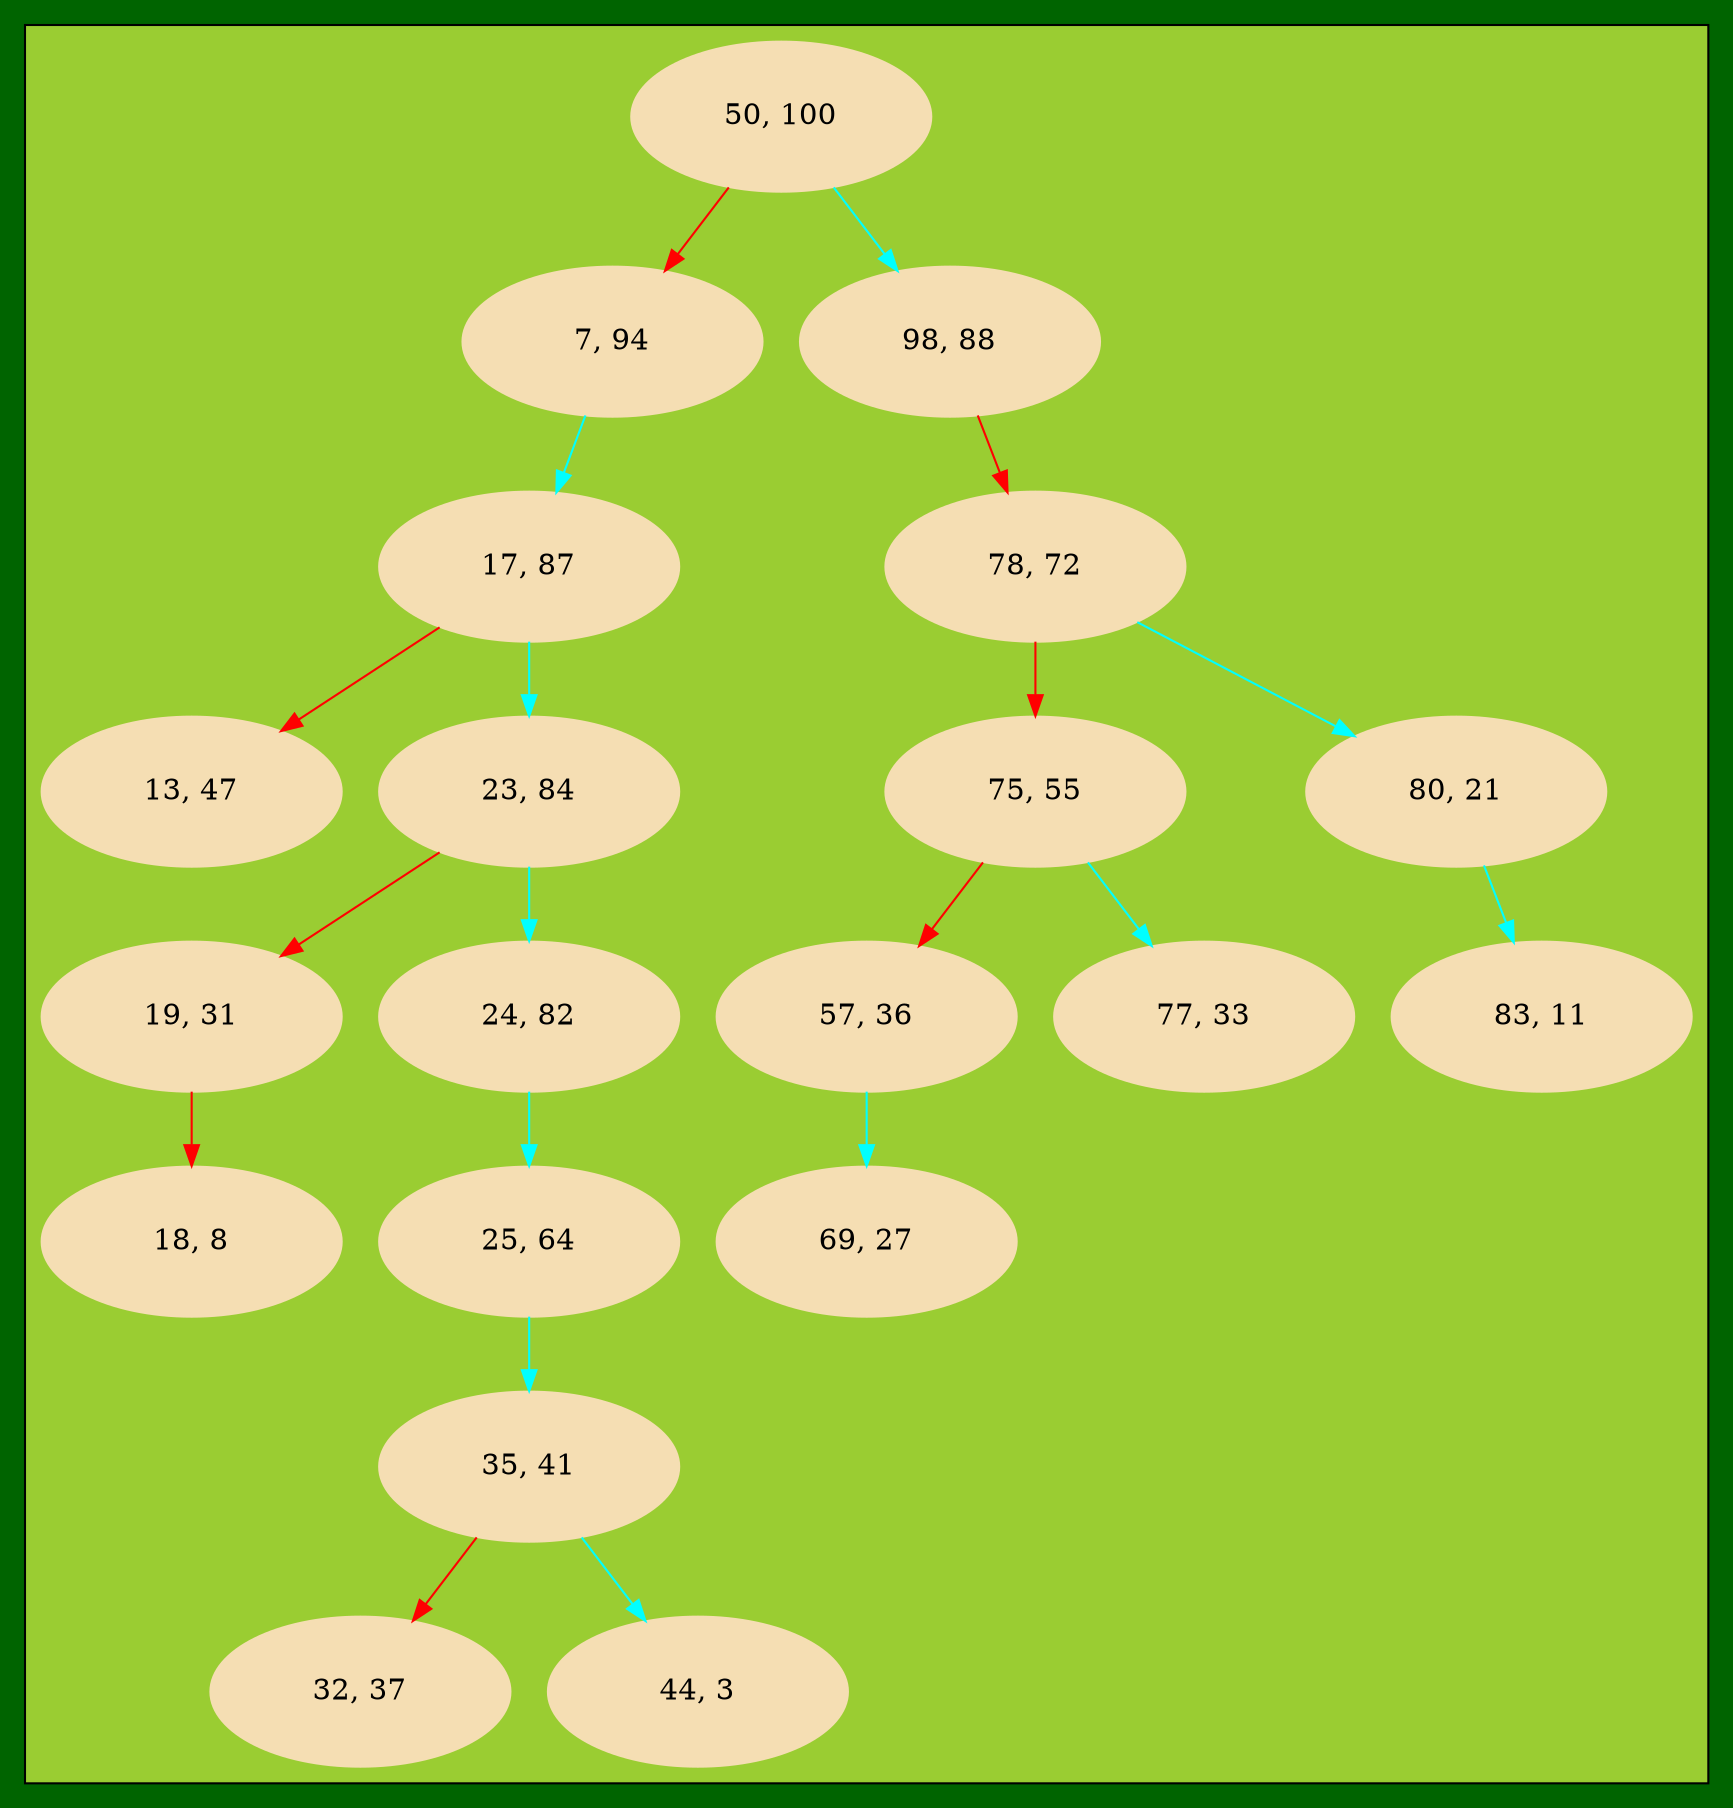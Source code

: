 digraph MyTree
{
	bgcolor = darkgreen;
	graph [splines = splines];
	node  [width = 2, style = filled, color = wheat];
	edge  [color = darkgreen, fontsize = 15];

	subgraph cluster0
    {
		bgcolor = yellowgreen;		height  = 20		style   = filled;
		99174274012768 [shape=oval, height = 1, label = "50, 100"];
		99174274012768 -> 99174274011808 [color = red];
		99174274011808 [shape=oval, height = 1, label = "7, 94"];
		99174274011808 -> 99174274011904 [color = cyan];
		99174274011904 [shape=oval, height = 1, label = "17, 87"];
		99174274011904 -> 99174274011856 [color = red];
		99174274011856 [shape=oval, height = 1, label = "13, 47"];
		99174274011904 -> 99174274012048 [color = cyan];
		99174274012048 [shape=oval, height = 1, label = "23, 84"];
		99174274012048 -> 99174274012000 [color = red];
		99174274012000 [shape=oval, height = 1, label = "19, 31"];
		99174274012000 -> 99174274011952 [color = red];
		99174274011952 [shape=oval, height = 1, label = "18, 8"];
		99174274012048 -> 99174274012096 [color = cyan];
		99174274012096 [shape=oval, height = 1, label = "24, 82"];
		99174274012096 -> 99174274012144 [color = cyan];
		99174274012144 [shape=oval, height = 1, label = "25, 64"];
		99174274012144 -> 99174274012240 [color = cyan];
		99174274012240 [shape=oval, height = 1, label = "35, 41"];
		99174274012240 -> 99174274012192 [color = red];
		99174274012192 [shape=oval, height = 1, label = "32, 37"];
		99174274012240 -> 99174274012288 [color = cyan];
		99174274012288 [shape=oval, height = 1, label = "44, 3"];
		99174274012768 -> 99174274012720 [color = cyan];
		99174274012720 [shape=oval, height = 1, label = "98, 88"];
		99174274012720 -> 99174274012528 [color = red];
		99174274012528 [shape=oval, height = 1, label = "78, 72"];
		99174274012528 -> 99174274012432 [color = red];
		99174274012432 [shape=oval, height = 1, label = "75, 55"];
		99174274012432 -> 99174274012336 [color = red];
		99174274012336 [shape=oval, height = 1, label = "57, 36"];
		99174274012336 -> 99174274012384 [color = cyan];
		99174274012384 [shape=oval, height = 1, label = "69, 27"];
		99174274012432 -> 99174274012480 [color = cyan];
		99174274012480 [shape=oval, height = 1, label = "77, 33"];
		99174274012528 -> 99174274012576 [color = cyan];
		99174274012576 [shape=oval, height = 1, label = "80, 21"];
		99174274012576 -> 99174274012624 [color = cyan];
		99174274012624 [shape=oval, height = 1, label = "83, 11"];
	}
}

